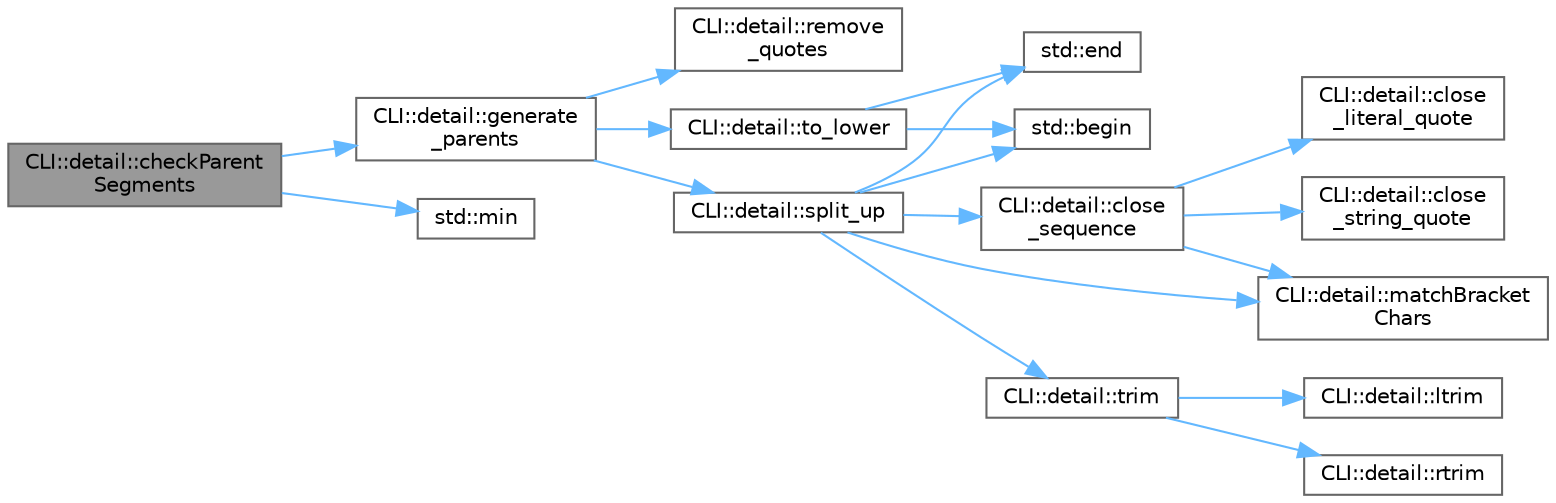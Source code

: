 digraph "CLI::detail::checkParentSegments"
{
 // LATEX_PDF_SIZE
  bgcolor="transparent";
  edge [fontname=Helvetica,fontsize=10,labelfontname=Helvetica,labelfontsize=10];
  node [fontname=Helvetica,fontsize=10,shape=box,height=0.2,width=0.4];
  rankdir="LR";
  Node1 [id="Node000001",label="CLI::detail::checkParent\lSegments",height=0.2,width=0.4,color="gray40", fillcolor="grey60", style="filled", fontcolor="black",tooltip="assuming non default segments do a check on the close and open of the segments in a configItem struct..."];
  Node1 -> Node2 [id="edge1_Node000001_Node000002",color="steelblue1",style="solid",tooltip=" "];
  Node2 [id="Node000002",label="CLI::detail::generate\l_parents",height=0.2,width=0.4,color="grey40", fillcolor="white", style="filled",URL="$namespace_c_l_i_1_1detail.html#acd811bab5414c24aa10ee2c559a3b8f3",tooltip=" "];
  Node2 -> Node3 [id="edge2_Node000002_Node000003",color="steelblue1",style="solid",tooltip=" "];
  Node3 [id="Node000003",label="CLI::detail::remove\l_quotes",height=0.2,width=0.4,color="grey40", fillcolor="white", style="filled",URL="$namespace_c_l_i_1_1detail.html#aba312dd2fd3826eb5519c907341aa99c",tooltip="remove quotes at the front and back of a string either '\"' or '\\''"];
  Node2 -> Node4 [id="edge3_Node000002_Node000004",color="steelblue1",style="solid",tooltip=" "];
  Node4 [id="Node000004",label="CLI::detail::split_up",height=0.2,width=0.4,color="grey40", fillcolor="white", style="filled",URL="$namespace_c_l_i_1_1detail.html#a90b70b1a501978d788801723a01f3de9",tooltip=" "];
  Node4 -> Node5 [id="edge4_Node000004_Node000005",color="steelblue1",style="solid",tooltip=" "];
  Node5 [id="Node000005",label="std::begin",height=0.2,width=0.4,color="grey40", fillcolor="white", style="filled",URL="$namespacestd.html#aec76fc52a775d29bc4058c8e1405045a",tooltip=" "];
  Node4 -> Node6 [id="edge5_Node000004_Node000006",color="steelblue1",style="solid",tooltip=" "];
  Node6 [id="Node000006",label="CLI::detail::close\l_sequence",height=0.2,width=0.4,color="grey40", fillcolor="white", style="filled",URL="$namespace_c_l_i_1_1detail.html#a70c26f1817baa9914b68840cbf6e4f7e",tooltip=" "];
  Node6 -> Node7 [id="edge6_Node000006_Node000007",color="steelblue1",style="solid",tooltip=" "];
  Node7 [id="Node000007",label="CLI::detail::close\l_literal_quote",height=0.2,width=0.4,color="grey40", fillcolor="white", style="filled",URL="$namespace_c_l_i_1_1detail.html#aa8b879211f0208285f2f1bb2edb53d4e",tooltip=" "];
  Node6 -> Node8 [id="edge7_Node000006_Node000008",color="steelblue1",style="solid",tooltip=" "];
  Node8 [id="Node000008",label="CLI::detail::close\l_string_quote",height=0.2,width=0.4,color="grey40", fillcolor="white", style="filled",URL="$namespace_c_l_i_1_1detail.html#a10c59c513b0fdc30111889775e999e46",tooltip=" "];
  Node6 -> Node9 [id="edge8_Node000006_Node000009",color="steelblue1",style="solid",tooltip=" "];
  Node9 [id="Node000009",label="CLI::detail::matchBracket\lChars",height=0.2,width=0.4,color="grey40", fillcolor="white", style="filled",URL="$namespace_c_l_i_1_1detail.html#ab5be862cbae2a3c64f05618bf9250da9",tooltip=" "];
  Node4 -> Node10 [id="edge9_Node000004_Node000010",color="steelblue1",style="solid",tooltip=" "];
  Node10 [id="Node000010",label="std::end",height=0.2,width=0.4,color="grey40", fillcolor="white", style="filled",URL="$namespacestd.html#a35f71a4c49ddf38bb590177e3a4b2598",tooltip=" "];
  Node4 -> Node9 [id="edge10_Node000004_Node000009",color="steelblue1",style="solid",tooltip=" "];
  Node4 -> Node11 [id="edge11_Node000004_Node000011",color="steelblue1",style="solid",tooltip=" "];
  Node11 [id="Node000011",label="CLI::detail::trim",height=0.2,width=0.4,color="grey40", fillcolor="white", style="filled",URL="$namespace_c_l_i_1_1detail.html#a621323632158048f6168deacc432b838",tooltip="Trim whitespace from string"];
  Node11 -> Node12 [id="edge12_Node000011_Node000012",color="steelblue1",style="solid",tooltip=" "];
  Node12 [id="Node000012",label="CLI::detail::ltrim",height=0.2,width=0.4,color="grey40", fillcolor="white", style="filled",URL="$namespace_c_l_i_1_1detail.html#a603eeabf0b2663fa405871b8318c1507",tooltip="Trim whitespace from left of string"];
  Node11 -> Node13 [id="edge13_Node000011_Node000013",color="steelblue1",style="solid",tooltip=" "];
  Node13 [id="Node000013",label="CLI::detail::rtrim",height=0.2,width=0.4,color="grey40", fillcolor="white", style="filled",URL="$namespace_c_l_i_1_1detail.html#aef3c5cc699d323f04f21cc1c124e772e",tooltip="Trim whitespace from right of string"];
  Node2 -> Node14 [id="edge14_Node000002_Node000014",color="steelblue1",style="solid",tooltip=" "];
  Node14 [id="Node000014",label="CLI::detail::to_lower",height=0.2,width=0.4,color="grey40", fillcolor="white", style="filled",URL="$namespace_c_l_i_1_1detail.html#ae83709ec148057ec53df4383645727e9",tooltip="Return a lower case version of a string"];
  Node14 -> Node5 [id="edge15_Node000014_Node000005",color="steelblue1",style="solid",tooltip=" "];
  Node14 -> Node10 [id="edge16_Node000014_Node000010",color="steelblue1",style="solid",tooltip=" "];
  Node1 -> Node15 [id="edge17_Node000001_Node000015",color="steelblue1",style="solid",tooltip=" "];
  Node15 [id="Node000015",label="std::min",height=0.2,width=0.4,color="grey40", fillcolor="white", style="filled",URL="$namespacestd.html#ac7b9885417769949d76890454b6d072e",tooltip=" "];
}

